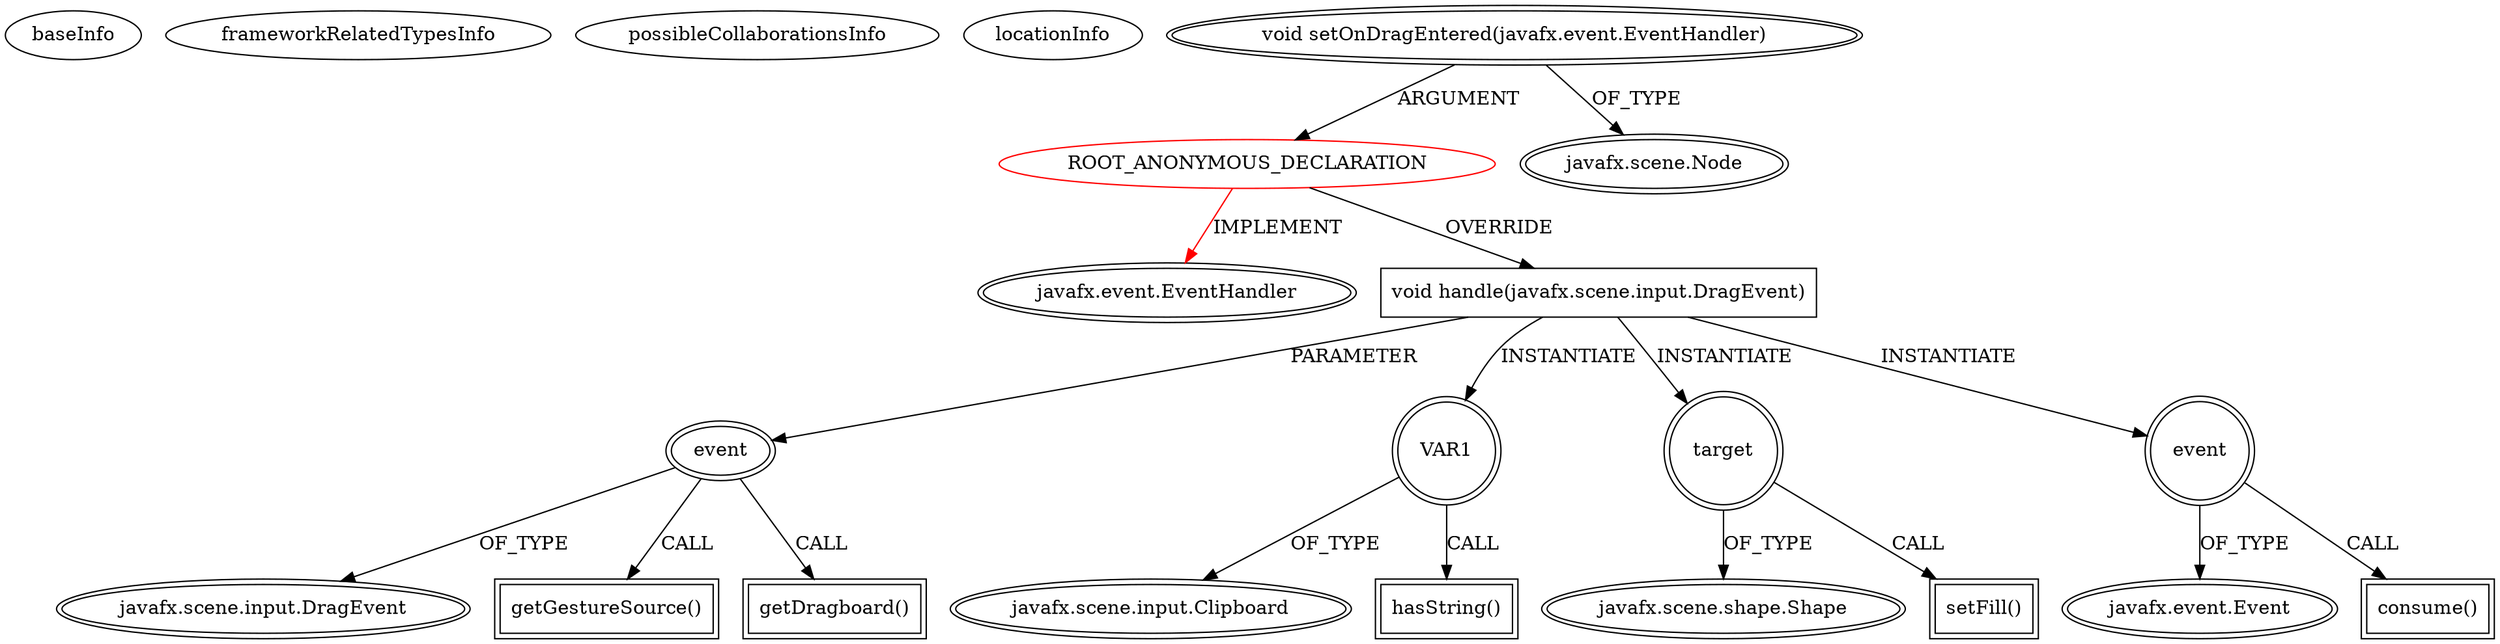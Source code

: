 digraph {
baseInfo[graphId=230,category="extension_graph",isAnonymous=true,possibleRelation=false]
frameworkRelatedTypesInfo[0="javafx.event.EventHandler"]
possibleCollaborationsInfo[]
locationInfo[projectName="ChrisWongAtCUHK-JavaFX",filePath="/ChrisWongAtCUHK-JavaFX/JavaFX-master/Drag-and-DropInJavaFX/src/hellodraganddrop/HelloDragAndDrop.java",contextSignature="void start(javafx.stage.Stage)",graphId="230"]
0[label="ROOT_ANONYMOUS_DECLARATION",vertexType="ROOT_ANONYMOUS_DECLARATION",isFrameworkType=false,color=red]
1[label="javafx.event.EventHandler",vertexType="FRAMEWORK_INTERFACE_TYPE",isFrameworkType=true,peripheries=2]
2[label="void setOnDragEntered(javafx.event.EventHandler)",vertexType="OUTSIDE_CALL",isFrameworkType=true,peripheries=2]
3[label="javafx.scene.Node",vertexType="FRAMEWORK_CLASS_TYPE",isFrameworkType=true,peripheries=2]
4[label="void handle(javafx.scene.input.DragEvent)",vertexType="OVERRIDING_METHOD_DECLARATION",isFrameworkType=false,shape=box]
5[label="event",vertexType="PARAMETER_DECLARATION",isFrameworkType=true,peripheries=2]
6[label="javafx.scene.input.DragEvent",vertexType="FRAMEWORK_CLASS_TYPE",isFrameworkType=true,peripheries=2]
8[label="getGestureSource()",vertexType="INSIDE_CALL",isFrameworkType=true,peripheries=2,shape=box]
9[label="VAR1",vertexType="VARIABLE_EXPRESION",isFrameworkType=true,peripheries=2,shape=circle]
11[label="javafx.scene.input.Clipboard",vertexType="FRAMEWORK_CLASS_TYPE",isFrameworkType=true,peripheries=2]
10[label="hasString()",vertexType="INSIDE_CALL",isFrameworkType=true,peripheries=2,shape=box]
13[label="getDragboard()",vertexType="INSIDE_CALL",isFrameworkType=true,peripheries=2,shape=box]
14[label="target",vertexType="VARIABLE_EXPRESION",isFrameworkType=true,peripheries=2,shape=circle]
16[label="javafx.scene.shape.Shape",vertexType="FRAMEWORK_CLASS_TYPE",isFrameworkType=true,peripheries=2]
15[label="setFill()",vertexType="INSIDE_CALL",isFrameworkType=true,peripheries=2,shape=box]
17[label="event",vertexType="VARIABLE_EXPRESION",isFrameworkType=true,peripheries=2,shape=circle]
19[label="javafx.event.Event",vertexType="FRAMEWORK_CLASS_TYPE",isFrameworkType=true,peripheries=2]
18[label="consume()",vertexType="INSIDE_CALL",isFrameworkType=true,peripheries=2,shape=box]
0->1[label="IMPLEMENT",color=red]
2->0[label="ARGUMENT"]
2->3[label="OF_TYPE"]
0->4[label="OVERRIDE"]
5->6[label="OF_TYPE"]
4->5[label="PARAMETER"]
5->8[label="CALL"]
4->9[label="INSTANTIATE"]
9->11[label="OF_TYPE"]
9->10[label="CALL"]
5->13[label="CALL"]
4->14[label="INSTANTIATE"]
14->16[label="OF_TYPE"]
14->15[label="CALL"]
4->17[label="INSTANTIATE"]
17->19[label="OF_TYPE"]
17->18[label="CALL"]
}
